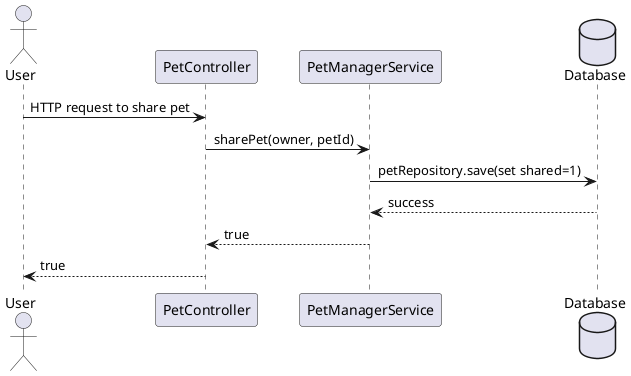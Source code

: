 @startuml
actor User

participant "PetController" as Controller
participant "PetManagerService" as Service
database "Database" as DB

User -> Controller : HTTP request to share pet
Controller -> Service : sharePet(owner, petId)
Service -> DB : petRepository.save(set shared=1)
DB --> Service : success
Service --> Controller : true
Controller --> User : true
@enduml
